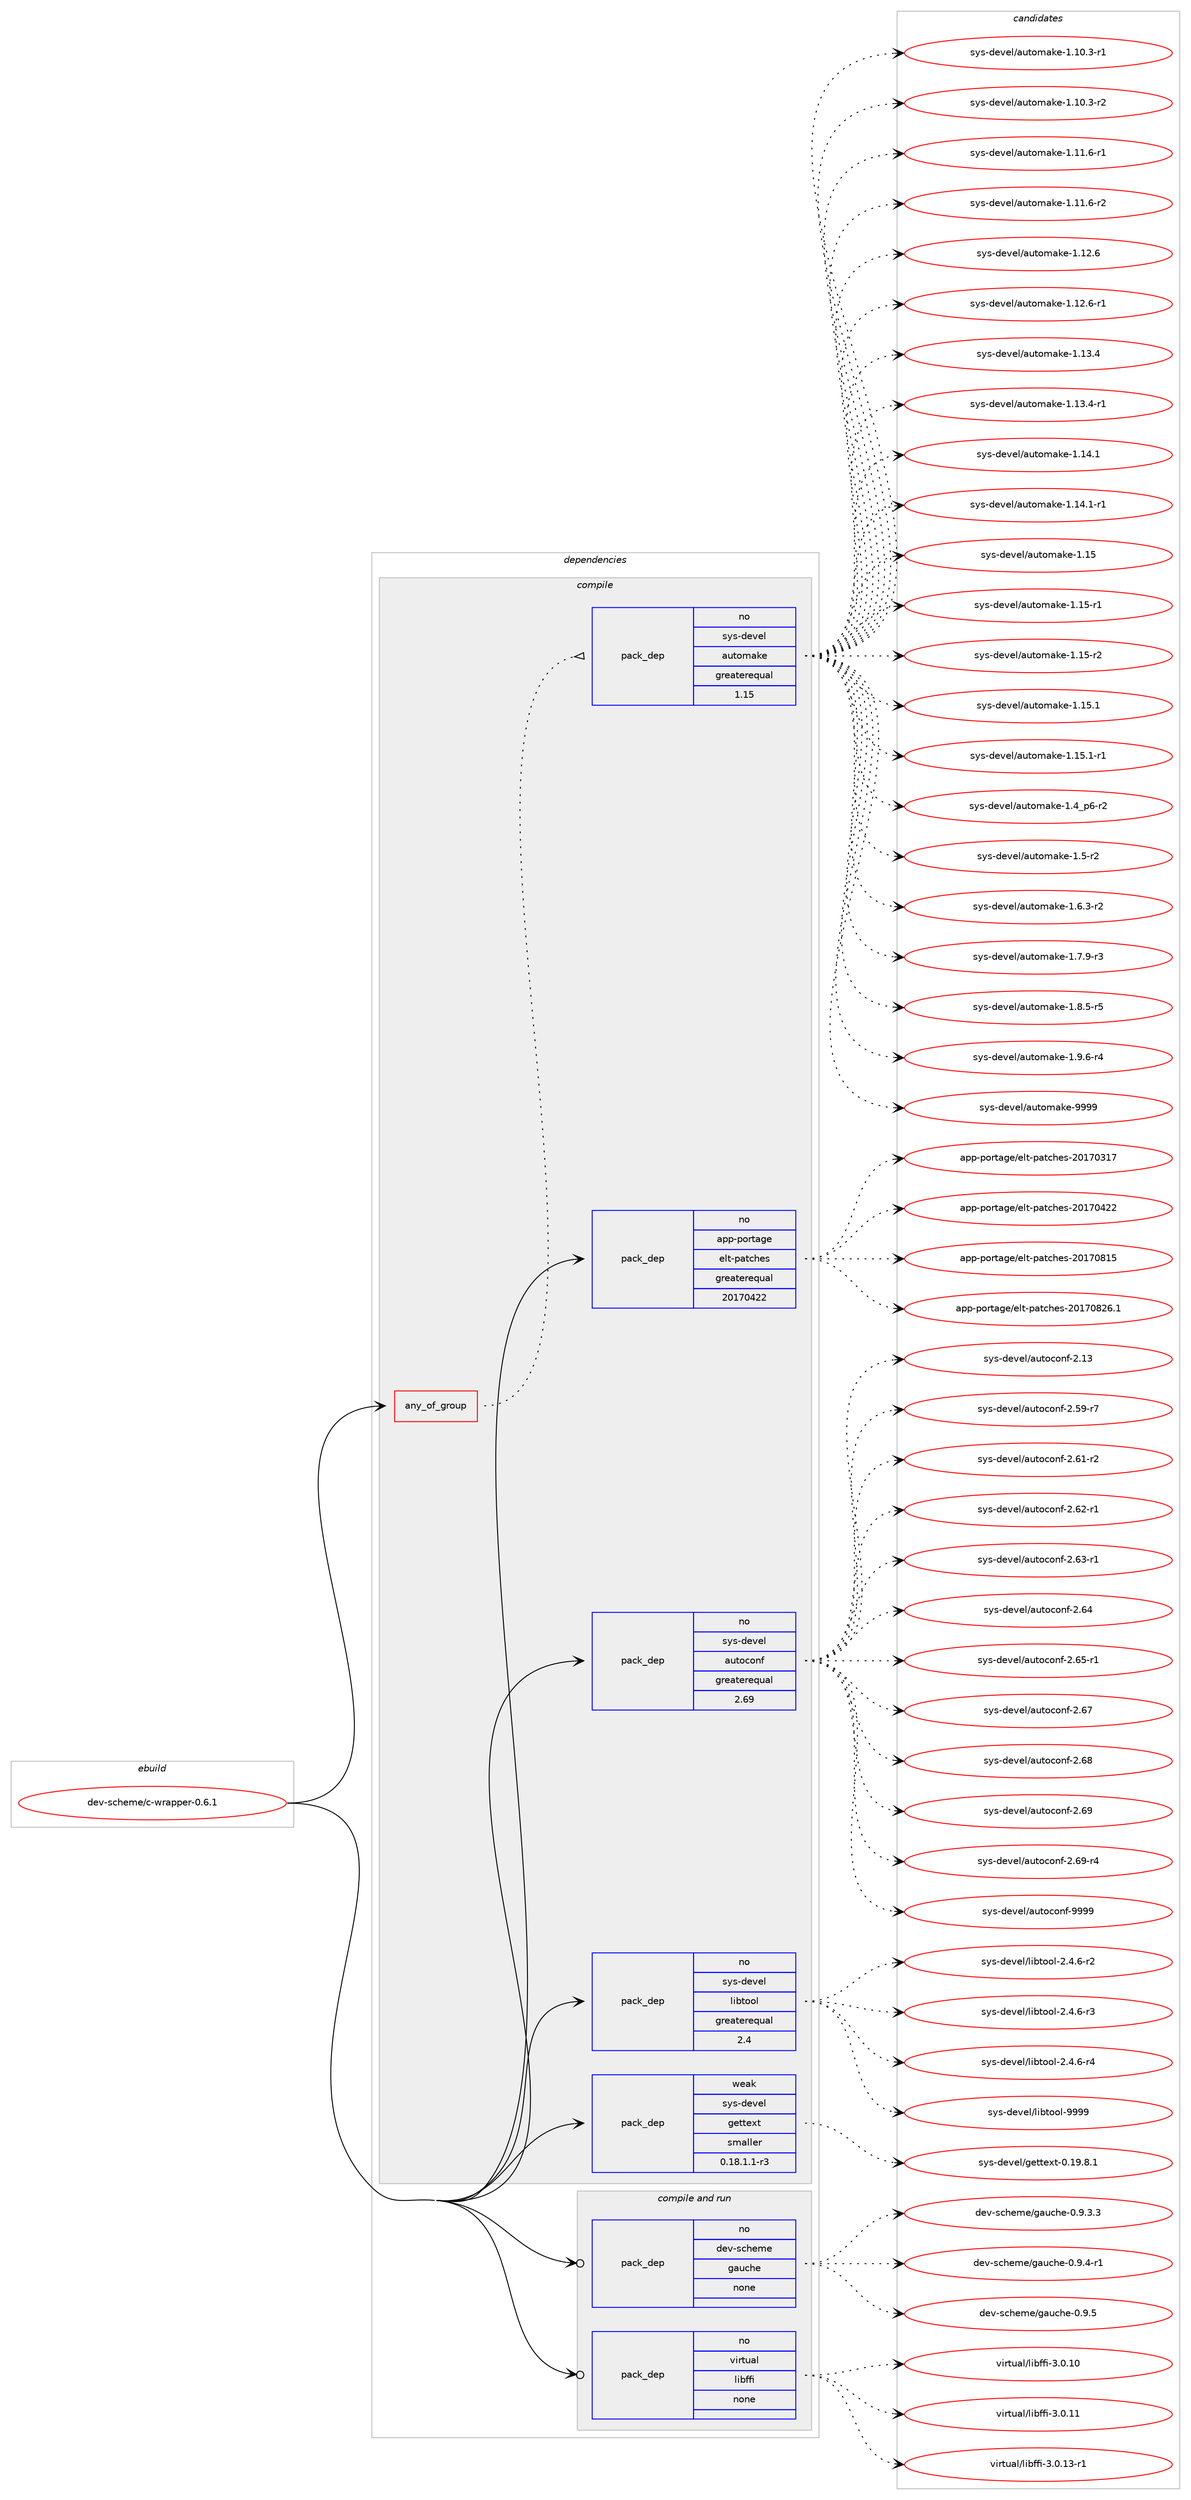 digraph prolog {

# *************
# Graph options
# *************

newrank=true;
concentrate=true;
compound=true;
graph [rankdir=LR,fontname=Helvetica,fontsize=10,ranksep=1.5];#, ranksep=2.5, nodesep=0.2];
edge  [arrowhead=vee];
node  [fontname=Helvetica,fontsize=10];

# **********
# The ebuild
# **********

subgraph cluster_leftcol {
color=gray;
rank=same;
label=<<i>ebuild</i>>;
id [label="dev-scheme/c-wrapper-0.6.1", color=red, width=4, href="../dev-scheme/c-wrapper-0.6.1.svg"];
}

# ****************
# The dependencies
# ****************

subgraph cluster_midcol {
color=gray;
label=<<i>dependencies</i>>;
subgraph cluster_compile {
fillcolor="#eeeeee";
style=filled;
label=<<i>compile</i>>;
subgraph any4080 {
dependency278735 [label=<<TABLE BORDER="0" CELLBORDER="1" CELLSPACING="0" CELLPADDING="4"><TR><TD CELLPADDING="10">any_of_group</TD></TR></TABLE>>, shape=none, color=red];subgraph pack197587 {
dependency278736 [label=<<TABLE BORDER="0" CELLBORDER="1" CELLSPACING="0" CELLPADDING="4" WIDTH="220"><TR><TD ROWSPAN="6" CELLPADDING="30">pack_dep</TD></TR><TR><TD WIDTH="110">no</TD></TR><TR><TD>sys-devel</TD></TR><TR><TD>automake</TD></TR><TR><TD>greaterequal</TD></TR><TR><TD>1.15</TD></TR></TABLE>>, shape=none, color=blue];
}
dependency278735:e -> dependency278736:w [weight=20,style="dotted",arrowhead="oinv"];
}
id:e -> dependency278735:w [weight=20,style="solid",arrowhead="vee"];
subgraph pack197588 {
dependency278737 [label=<<TABLE BORDER="0" CELLBORDER="1" CELLSPACING="0" CELLPADDING="4" WIDTH="220"><TR><TD ROWSPAN="6" CELLPADDING="30">pack_dep</TD></TR><TR><TD WIDTH="110">no</TD></TR><TR><TD>app-portage</TD></TR><TR><TD>elt-patches</TD></TR><TR><TD>greaterequal</TD></TR><TR><TD>20170422</TD></TR></TABLE>>, shape=none, color=blue];
}
id:e -> dependency278737:w [weight=20,style="solid",arrowhead="vee"];
subgraph pack197589 {
dependency278738 [label=<<TABLE BORDER="0" CELLBORDER="1" CELLSPACING="0" CELLPADDING="4" WIDTH="220"><TR><TD ROWSPAN="6" CELLPADDING="30">pack_dep</TD></TR><TR><TD WIDTH="110">no</TD></TR><TR><TD>sys-devel</TD></TR><TR><TD>autoconf</TD></TR><TR><TD>greaterequal</TD></TR><TR><TD>2.69</TD></TR></TABLE>>, shape=none, color=blue];
}
id:e -> dependency278738:w [weight=20,style="solid",arrowhead="vee"];
subgraph pack197590 {
dependency278739 [label=<<TABLE BORDER="0" CELLBORDER="1" CELLSPACING="0" CELLPADDING="4" WIDTH="220"><TR><TD ROWSPAN="6" CELLPADDING="30">pack_dep</TD></TR><TR><TD WIDTH="110">no</TD></TR><TR><TD>sys-devel</TD></TR><TR><TD>libtool</TD></TR><TR><TD>greaterequal</TD></TR><TR><TD>2.4</TD></TR></TABLE>>, shape=none, color=blue];
}
id:e -> dependency278739:w [weight=20,style="solid",arrowhead="vee"];
subgraph pack197591 {
dependency278740 [label=<<TABLE BORDER="0" CELLBORDER="1" CELLSPACING="0" CELLPADDING="4" WIDTH="220"><TR><TD ROWSPAN="6" CELLPADDING="30">pack_dep</TD></TR><TR><TD WIDTH="110">weak</TD></TR><TR><TD>sys-devel</TD></TR><TR><TD>gettext</TD></TR><TR><TD>smaller</TD></TR><TR><TD>0.18.1.1-r3</TD></TR></TABLE>>, shape=none, color=blue];
}
id:e -> dependency278740:w [weight=20,style="solid",arrowhead="vee"];
}
subgraph cluster_compileandrun {
fillcolor="#eeeeee";
style=filled;
label=<<i>compile and run</i>>;
subgraph pack197592 {
dependency278741 [label=<<TABLE BORDER="0" CELLBORDER="1" CELLSPACING="0" CELLPADDING="4" WIDTH="220"><TR><TD ROWSPAN="6" CELLPADDING="30">pack_dep</TD></TR><TR><TD WIDTH="110">no</TD></TR><TR><TD>dev-scheme</TD></TR><TR><TD>gauche</TD></TR><TR><TD>none</TD></TR><TR><TD></TD></TR></TABLE>>, shape=none, color=blue];
}
id:e -> dependency278741:w [weight=20,style="solid",arrowhead="odotvee"];
subgraph pack197593 {
dependency278742 [label=<<TABLE BORDER="0" CELLBORDER="1" CELLSPACING="0" CELLPADDING="4" WIDTH="220"><TR><TD ROWSPAN="6" CELLPADDING="30">pack_dep</TD></TR><TR><TD WIDTH="110">no</TD></TR><TR><TD>virtual</TD></TR><TR><TD>libffi</TD></TR><TR><TD>none</TD></TR><TR><TD></TD></TR></TABLE>>, shape=none, color=blue];
}
id:e -> dependency278742:w [weight=20,style="solid",arrowhead="odotvee"];
}
subgraph cluster_run {
fillcolor="#eeeeee";
style=filled;
label=<<i>run</i>>;
}
}

# **************
# The candidates
# **************

subgraph cluster_choices {
rank=same;
color=gray;
label=<<i>candidates</i>>;

subgraph choice197587 {
color=black;
nodesep=1;
choice11512111545100101118101108479711711611110997107101454946494846514511449 [label="sys-devel/automake-1.10.3-r1", color=red, width=4,href="../sys-devel/automake-1.10.3-r1.svg"];
choice11512111545100101118101108479711711611110997107101454946494846514511450 [label="sys-devel/automake-1.10.3-r2", color=red, width=4,href="../sys-devel/automake-1.10.3-r2.svg"];
choice11512111545100101118101108479711711611110997107101454946494946544511449 [label="sys-devel/automake-1.11.6-r1", color=red, width=4,href="../sys-devel/automake-1.11.6-r1.svg"];
choice11512111545100101118101108479711711611110997107101454946494946544511450 [label="sys-devel/automake-1.11.6-r2", color=red, width=4,href="../sys-devel/automake-1.11.6-r2.svg"];
choice1151211154510010111810110847971171161111099710710145494649504654 [label="sys-devel/automake-1.12.6", color=red, width=4,href="../sys-devel/automake-1.12.6.svg"];
choice11512111545100101118101108479711711611110997107101454946495046544511449 [label="sys-devel/automake-1.12.6-r1", color=red, width=4,href="../sys-devel/automake-1.12.6-r1.svg"];
choice1151211154510010111810110847971171161111099710710145494649514652 [label="sys-devel/automake-1.13.4", color=red, width=4,href="../sys-devel/automake-1.13.4.svg"];
choice11512111545100101118101108479711711611110997107101454946495146524511449 [label="sys-devel/automake-1.13.4-r1", color=red, width=4,href="../sys-devel/automake-1.13.4-r1.svg"];
choice1151211154510010111810110847971171161111099710710145494649524649 [label="sys-devel/automake-1.14.1", color=red, width=4,href="../sys-devel/automake-1.14.1.svg"];
choice11512111545100101118101108479711711611110997107101454946495246494511449 [label="sys-devel/automake-1.14.1-r1", color=red, width=4,href="../sys-devel/automake-1.14.1-r1.svg"];
choice115121115451001011181011084797117116111109971071014549464953 [label="sys-devel/automake-1.15", color=red, width=4,href="../sys-devel/automake-1.15.svg"];
choice1151211154510010111810110847971171161111099710710145494649534511449 [label="sys-devel/automake-1.15-r1", color=red, width=4,href="../sys-devel/automake-1.15-r1.svg"];
choice1151211154510010111810110847971171161111099710710145494649534511450 [label="sys-devel/automake-1.15-r2", color=red, width=4,href="../sys-devel/automake-1.15-r2.svg"];
choice1151211154510010111810110847971171161111099710710145494649534649 [label="sys-devel/automake-1.15.1", color=red, width=4,href="../sys-devel/automake-1.15.1.svg"];
choice11512111545100101118101108479711711611110997107101454946495346494511449 [label="sys-devel/automake-1.15.1-r1", color=red, width=4,href="../sys-devel/automake-1.15.1-r1.svg"];
choice115121115451001011181011084797117116111109971071014549465295112544511450 [label="sys-devel/automake-1.4_p6-r2", color=red, width=4,href="../sys-devel/automake-1.4_p6-r2.svg"];
choice11512111545100101118101108479711711611110997107101454946534511450 [label="sys-devel/automake-1.5-r2", color=red, width=4,href="../sys-devel/automake-1.5-r2.svg"];
choice115121115451001011181011084797117116111109971071014549465446514511450 [label="sys-devel/automake-1.6.3-r2", color=red, width=4,href="../sys-devel/automake-1.6.3-r2.svg"];
choice115121115451001011181011084797117116111109971071014549465546574511451 [label="sys-devel/automake-1.7.9-r3", color=red, width=4,href="../sys-devel/automake-1.7.9-r3.svg"];
choice115121115451001011181011084797117116111109971071014549465646534511453 [label="sys-devel/automake-1.8.5-r5", color=red, width=4,href="../sys-devel/automake-1.8.5-r5.svg"];
choice115121115451001011181011084797117116111109971071014549465746544511452 [label="sys-devel/automake-1.9.6-r4", color=red, width=4,href="../sys-devel/automake-1.9.6-r4.svg"];
choice115121115451001011181011084797117116111109971071014557575757 [label="sys-devel/automake-9999", color=red, width=4,href="../sys-devel/automake-9999.svg"];
dependency278736:e -> choice11512111545100101118101108479711711611110997107101454946494846514511449:w [style=dotted,weight="100"];
dependency278736:e -> choice11512111545100101118101108479711711611110997107101454946494846514511450:w [style=dotted,weight="100"];
dependency278736:e -> choice11512111545100101118101108479711711611110997107101454946494946544511449:w [style=dotted,weight="100"];
dependency278736:e -> choice11512111545100101118101108479711711611110997107101454946494946544511450:w [style=dotted,weight="100"];
dependency278736:e -> choice1151211154510010111810110847971171161111099710710145494649504654:w [style=dotted,weight="100"];
dependency278736:e -> choice11512111545100101118101108479711711611110997107101454946495046544511449:w [style=dotted,weight="100"];
dependency278736:e -> choice1151211154510010111810110847971171161111099710710145494649514652:w [style=dotted,weight="100"];
dependency278736:e -> choice11512111545100101118101108479711711611110997107101454946495146524511449:w [style=dotted,weight="100"];
dependency278736:e -> choice1151211154510010111810110847971171161111099710710145494649524649:w [style=dotted,weight="100"];
dependency278736:e -> choice11512111545100101118101108479711711611110997107101454946495246494511449:w [style=dotted,weight="100"];
dependency278736:e -> choice115121115451001011181011084797117116111109971071014549464953:w [style=dotted,weight="100"];
dependency278736:e -> choice1151211154510010111810110847971171161111099710710145494649534511449:w [style=dotted,weight="100"];
dependency278736:e -> choice1151211154510010111810110847971171161111099710710145494649534511450:w [style=dotted,weight="100"];
dependency278736:e -> choice1151211154510010111810110847971171161111099710710145494649534649:w [style=dotted,weight="100"];
dependency278736:e -> choice11512111545100101118101108479711711611110997107101454946495346494511449:w [style=dotted,weight="100"];
dependency278736:e -> choice115121115451001011181011084797117116111109971071014549465295112544511450:w [style=dotted,weight="100"];
dependency278736:e -> choice11512111545100101118101108479711711611110997107101454946534511450:w [style=dotted,weight="100"];
dependency278736:e -> choice115121115451001011181011084797117116111109971071014549465446514511450:w [style=dotted,weight="100"];
dependency278736:e -> choice115121115451001011181011084797117116111109971071014549465546574511451:w [style=dotted,weight="100"];
dependency278736:e -> choice115121115451001011181011084797117116111109971071014549465646534511453:w [style=dotted,weight="100"];
dependency278736:e -> choice115121115451001011181011084797117116111109971071014549465746544511452:w [style=dotted,weight="100"];
dependency278736:e -> choice115121115451001011181011084797117116111109971071014557575757:w [style=dotted,weight="100"];
}
subgraph choice197588 {
color=black;
nodesep=1;
choice97112112451121111141169710310147101108116451129711699104101115455048495548514955 [label="app-portage/elt-patches-20170317", color=red, width=4,href="../app-portage/elt-patches-20170317.svg"];
choice97112112451121111141169710310147101108116451129711699104101115455048495548525050 [label="app-portage/elt-patches-20170422", color=red, width=4,href="../app-portage/elt-patches-20170422.svg"];
choice97112112451121111141169710310147101108116451129711699104101115455048495548564953 [label="app-portage/elt-patches-20170815", color=red, width=4,href="../app-portage/elt-patches-20170815.svg"];
choice971121124511211111411697103101471011081164511297116991041011154550484955485650544649 [label="app-portage/elt-patches-20170826.1", color=red, width=4,href="../app-portage/elt-patches-20170826.1.svg"];
dependency278737:e -> choice97112112451121111141169710310147101108116451129711699104101115455048495548514955:w [style=dotted,weight="100"];
dependency278737:e -> choice97112112451121111141169710310147101108116451129711699104101115455048495548525050:w [style=dotted,weight="100"];
dependency278737:e -> choice97112112451121111141169710310147101108116451129711699104101115455048495548564953:w [style=dotted,weight="100"];
dependency278737:e -> choice971121124511211111411697103101471011081164511297116991041011154550484955485650544649:w [style=dotted,weight="100"];
}
subgraph choice197589 {
color=black;
nodesep=1;
choice115121115451001011181011084797117116111991111101024550464951 [label="sys-devel/autoconf-2.13", color=red, width=4,href="../sys-devel/autoconf-2.13.svg"];
choice1151211154510010111810110847971171161119911111010245504653574511455 [label="sys-devel/autoconf-2.59-r7", color=red, width=4,href="../sys-devel/autoconf-2.59-r7.svg"];
choice1151211154510010111810110847971171161119911111010245504654494511450 [label="sys-devel/autoconf-2.61-r2", color=red, width=4,href="../sys-devel/autoconf-2.61-r2.svg"];
choice1151211154510010111810110847971171161119911111010245504654504511449 [label="sys-devel/autoconf-2.62-r1", color=red, width=4,href="../sys-devel/autoconf-2.62-r1.svg"];
choice1151211154510010111810110847971171161119911111010245504654514511449 [label="sys-devel/autoconf-2.63-r1", color=red, width=4,href="../sys-devel/autoconf-2.63-r1.svg"];
choice115121115451001011181011084797117116111991111101024550465452 [label="sys-devel/autoconf-2.64", color=red, width=4,href="../sys-devel/autoconf-2.64.svg"];
choice1151211154510010111810110847971171161119911111010245504654534511449 [label="sys-devel/autoconf-2.65-r1", color=red, width=4,href="../sys-devel/autoconf-2.65-r1.svg"];
choice115121115451001011181011084797117116111991111101024550465455 [label="sys-devel/autoconf-2.67", color=red, width=4,href="../sys-devel/autoconf-2.67.svg"];
choice115121115451001011181011084797117116111991111101024550465456 [label="sys-devel/autoconf-2.68", color=red, width=4,href="../sys-devel/autoconf-2.68.svg"];
choice115121115451001011181011084797117116111991111101024550465457 [label="sys-devel/autoconf-2.69", color=red, width=4,href="../sys-devel/autoconf-2.69.svg"];
choice1151211154510010111810110847971171161119911111010245504654574511452 [label="sys-devel/autoconf-2.69-r4", color=red, width=4,href="../sys-devel/autoconf-2.69-r4.svg"];
choice115121115451001011181011084797117116111991111101024557575757 [label="sys-devel/autoconf-9999", color=red, width=4,href="../sys-devel/autoconf-9999.svg"];
dependency278738:e -> choice115121115451001011181011084797117116111991111101024550464951:w [style=dotted,weight="100"];
dependency278738:e -> choice1151211154510010111810110847971171161119911111010245504653574511455:w [style=dotted,weight="100"];
dependency278738:e -> choice1151211154510010111810110847971171161119911111010245504654494511450:w [style=dotted,weight="100"];
dependency278738:e -> choice1151211154510010111810110847971171161119911111010245504654504511449:w [style=dotted,weight="100"];
dependency278738:e -> choice1151211154510010111810110847971171161119911111010245504654514511449:w [style=dotted,weight="100"];
dependency278738:e -> choice115121115451001011181011084797117116111991111101024550465452:w [style=dotted,weight="100"];
dependency278738:e -> choice1151211154510010111810110847971171161119911111010245504654534511449:w [style=dotted,weight="100"];
dependency278738:e -> choice115121115451001011181011084797117116111991111101024550465455:w [style=dotted,weight="100"];
dependency278738:e -> choice115121115451001011181011084797117116111991111101024550465456:w [style=dotted,weight="100"];
dependency278738:e -> choice115121115451001011181011084797117116111991111101024550465457:w [style=dotted,weight="100"];
dependency278738:e -> choice1151211154510010111810110847971171161119911111010245504654574511452:w [style=dotted,weight="100"];
dependency278738:e -> choice115121115451001011181011084797117116111991111101024557575757:w [style=dotted,weight="100"];
}
subgraph choice197590 {
color=black;
nodesep=1;
choice1151211154510010111810110847108105981161111111084550465246544511450 [label="sys-devel/libtool-2.4.6-r2", color=red, width=4,href="../sys-devel/libtool-2.4.6-r2.svg"];
choice1151211154510010111810110847108105981161111111084550465246544511451 [label="sys-devel/libtool-2.4.6-r3", color=red, width=4,href="../sys-devel/libtool-2.4.6-r3.svg"];
choice1151211154510010111810110847108105981161111111084550465246544511452 [label="sys-devel/libtool-2.4.6-r4", color=red, width=4,href="../sys-devel/libtool-2.4.6-r4.svg"];
choice1151211154510010111810110847108105981161111111084557575757 [label="sys-devel/libtool-9999", color=red, width=4,href="../sys-devel/libtool-9999.svg"];
dependency278739:e -> choice1151211154510010111810110847108105981161111111084550465246544511450:w [style=dotted,weight="100"];
dependency278739:e -> choice1151211154510010111810110847108105981161111111084550465246544511451:w [style=dotted,weight="100"];
dependency278739:e -> choice1151211154510010111810110847108105981161111111084550465246544511452:w [style=dotted,weight="100"];
dependency278739:e -> choice1151211154510010111810110847108105981161111111084557575757:w [style=dotted,weight="100"];
}
subgraph choice197591 {
color=black;
nodesep=1;
choice1151211154510010111810110847103101116116101120116454846495746564649 [label="sys-devel/gettext-0.19.8.1", color=red, width=4,href="../sys-devel/gettext-0.19.8.1.svg"];
dependency278740:e -> choice1151211154510010111810110847103101116116101120116454846495746564649:w [style=dotted,weight="100"];
}
subgraph choice197592 {
color=black;
nodesep=1;
choice10010111845115991041011091014710397117991041014548465746514651 [label="dev-scheme/gauche-0.9.3.3", color=red, width=4,href="../dev-scheme/gauche-0.9.3.3.svg"];
choice10010111845115991041011091014710397117991041014548465746524511449 [label="dev-scheme/gauche-0.9.4-r1", color=red, width=4,href="../dev-scheme/gauche-0.9.4-r1.svg"];
choice1001011184511599104101109101471039711799104101454846574653 [label="dev-scheme/gauche-0.9.5", color=red, width=4,href="../dev-scheme/gauche-0.9.5.svg"];
dependency278741:e -> choice10010111845115991041011091014710397117991041014548465746514651:w [style=dotted,weight="100"];
dependency278741:e -> choice10010111845115991041011091014710397117991041014548465746524511449:w [style=dotted,weight="100"];
dependency278741:e -> choice1001011184511599104101109101471039711799104101454846574653:w [style=dotted,weight="100"];
}
subgraph choice197593 {
color=black;
nodesep=1;
choice11810511411611797108471081059810210210545514648464948 [label="virtual/libffi-3.0.10", color=red, width=4,href="../virtual/libffi-3.0.10.svg"];
choice11810511411611797108471081059810210210545514648464949 [label="virtual/libffi-3.0.11", color=red, width=4,href="../virtual/libffi-3.0.11.svg"];
choice118105114116117971084710810598102102105455146484649514511449 [label="virtual/libffi-3.0.13-r1", color=red, width=4,href="../virtual/libffi-3.0.13-r1.svg"];
dependency278742:e -> choice11810511411611797108471081059810210210545514648464948:w [style=dotted,weight="100"];
dependency278742:e -> choice11810511411611797108471081059810210210545514648464949:w [style=dotted,weight="100"];
dependency278742:e -> choice118105114116117971084710810598102102105455146484649514511449:w [style=dotted,weight="100"];
}
}

}
